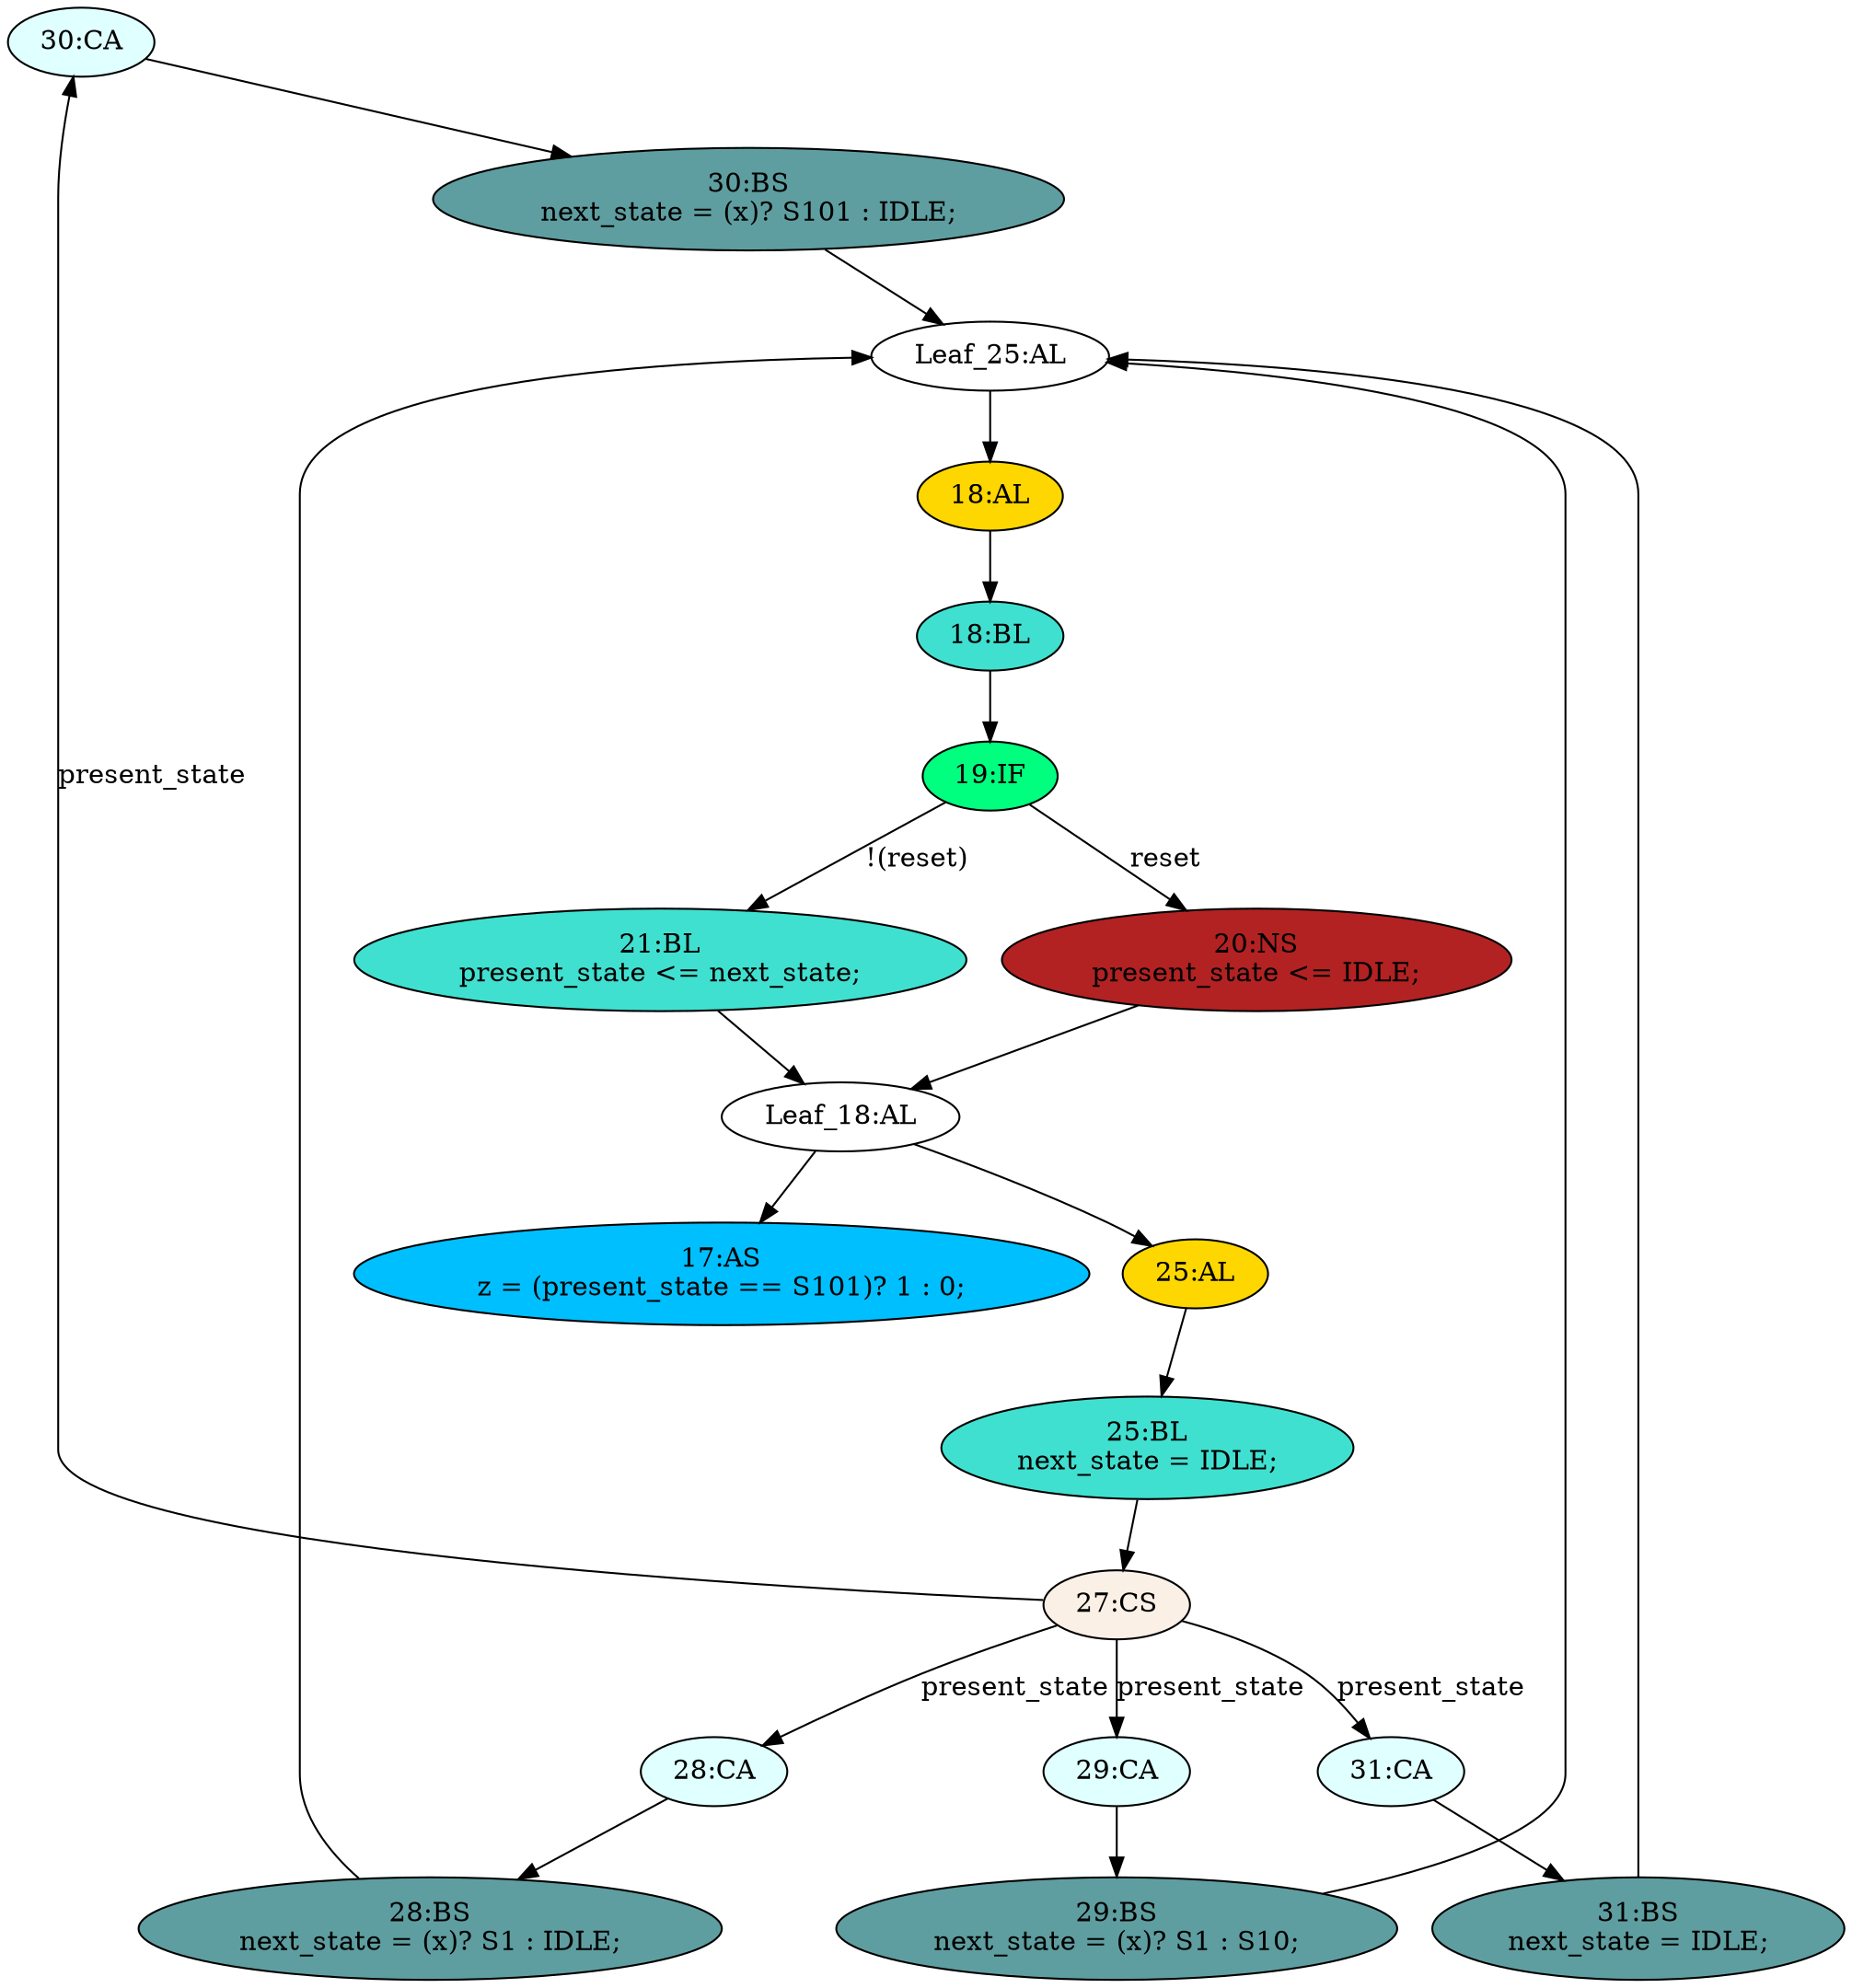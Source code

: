 strict digraph "compose( ,  )" {
	node [label="\N"];
	"30:CA"	[ast="<pyverilog.vparser.ast.Case object at 0x7fc69f518c10>",
		fillcolor=lightcyan,
		label="30:CA",
		statements="[]",
		style=filled,
		typ=Case];
	"30:BS"	[ast="<pyverilog.vparser.ast.BlockingSubstitution object at 0x7fc69f518890>",
		fillcolor=cadetblue,
		label="30:BS
next_state = (x)? S101 : IDLE;",
		statements="[<pyverilog.vparser.ast.BlockingSubstitution object at 0x7fc69f518890>]",
		style=filled,
		typ=BlockingSubstitution];
	"30:CA" -> "30:BS"	[cond="[]",
		lineno=None];
	"Leaf_18:AL"	[def_var="['present_state']",
		label="Leaf_18:AL"];
	"17:AS"	[ast="<pyverilog.vparser.ast.Assign object at 0x7fc69f8a3ed0>",
		def_var="['z']",
		fillcolor=deepskyblue,
		label="17:AS
z = (present_state == S101)? 1 : 0;",
		statements="[]",
		style=filled,
		typ=Assign,
		use_var="['present_state']"];
	"Leaf_18:AL" -> "17:AS";
	"25:AL"	[ast="<pyverilog.vparser.ast.Always object at 0x7fc69f8a6ad0>",
		clk_sens=False,
		fillcolor=gold,
		label="25:AL",
		sens="['x', 'IDLE', 'S10']",
		statements="[]",
		style=filled,
		typ=Always,
		use_var="['x', 'IDLE', 'S10', 'present_state']"];
	"Leaf_18:AL" -> "25:AL";
	"31:CA"	[ast="<pyverilog.vparser.ast.Case object at 0x7fc69f518290>",
		fillcolor=lightcyan,
		label="31:CA",
		statements="[]",
		style=filled,
		typ=Case];
	"31:BS"	[ast="<pyverilog.vparser.ast.BlockingSubstitution object at 0x7fc69f518910>",
		fillcolor=cadetblue,
		label="31:BS
next_state = IDLE;",
		statements="[<pyverilog.vparser.ast.BlockingSubstitution object at 0x7fc69f518910>]",
		style=filled,
		typ=BlockingSubstitution];
	"31:CA" -> "31:BS"	[cond="[]",
		lineno=None];
	"19:IF"	[ast="<pyverilog.vparser.ast.IfStatement object at 0x7fc69f8bd6d0>",
		fillcolor=springgreen,
		label="19:IF",
		statements="[]",
		style=filled,
		typ=IfStatement];
	"20:NS"	[ast="<pyverilog.vparser.ast.NonblockingSubstitution object at 0x7fc69f8bd610>",
		fillcolor=firebrick,
		label="20:NS
present_state <= IDLE;",
		statements="[<pyverilog.vparser.ast.NonblockingSubstitution object at 0x7fc69f8bd610>]",
		style=filled,
		typ=NonblockingSubstitution];
	"19:IF" -> "20:NS"	[cond="['reset']",
		label=reset,
		lineno=19];
	"21:BL"	[ast="<pyverilog.vparser.ast.Block object at 0x7fc69f8a6650>",
		fillcolor=turquoise,
		label="21:BL
present_state <= next_state;",
		statements="[<pyverilog.vparser.ast.NonblockingSubstitution object at 0x7fc69f8a6950>]",
		style=filled,
		typ=Block];
	"19:IF" -> "21:BL"	[cond="['reset']",
		label="!(reset)",
		lineno=19];
	"27:CS"	[ast="<pyverilog.vparser.ast.CaseStatement object at 0x7fc69f518b50>",
		fillcolor=linen,
		label="27:CS",
		statements="[]",
		style=filled,
		typ=CaseStatement];
	"27:CS" -> "30:CA"	[cond="['present_state']",
		label=present_state,
		lineno=27];
	"27:CS" -> "31:CA"	[cond="['present_state']",
		label=present_state,
		lineno=27];
	"29:CA"	[ast="<pyverilog.vparser.ast.Case object at 0x7fc6a11a8ad0>",
		fillcolor=lightcyan,
		label="29:CA",
		statements="[]",
		style=filled,
		typ=Case];
	"27:CS" -> "29:CA"	[cond="['present_state']",
		label=present_state,
		lineno=27];
	"28:CA"	[ast="<pyverilog.vparser.ast.Case object at 0x7fc69f92ae90>",
		fillcolor=lightcyan,
		label="28:CA",
		statements="[]",
		style=filled,
		typ=Case];
	"27:CS" -> "28:CA"	[cond="['present_state']",
		label=present_state,
		lineno=27];
	"18:BL"	[ast="<pyverilog.vparser.ast.Block object at 0x7fc69f8b1450>",
		fillcolor=turquoise,
		label="18:BL",
		statements="[]",
		style=filled,
		typ=Block];
	"18:BL" -> "19:IF"	[cond="[]",
		lineno=None];
	"Leaf_25:AL"	[def_var="['next_state']",
		label="Leaf_25:AL"];
	"18:AL"	[ast="<pyverilog.vparser.ast.Always object at 0x7fc69f84e4d0>",
		clk_sens=True,
		fillcolor=gold,
		label="18:AL",
		sens="['clk']",
		statements="[]",
		style=filled,
		typ=Always,
		use_var="['reset', 'next_state']"];
	"Leaf_25:AL" -> "18:AL";
	"20:NS" -> "Leaf_18:AL"	[cond="[]",
		lineno=None];
	"30:BS" -> "Leaf_25:AL"	[cond="[]",
		lineno=None];
	"18:AL" -> "18:BL"	[cond="[]",
		lineno=None];
	"31:BS" -> "Leaf_25:AL"	[cond="[]",
		lineno=None];
	"28:BS"	[ast="<pyverilog.vparser.ast.BlockingSubstitution object at 0x7fc69f92ad90>",
		fillcolor=cadetblue,
		label="28:BS
next_state = (x)? S1 : IDLE;",
		statements="[<pyverilog.vparser.ast.BlockingSubstitution object at 0x7fc69f92ad90>]",
		style=filled,
		typ=BlockingSubstitution];
	"28:BS" -> "Leaf_25:AL"	[cond="[]",
		lineno=None];
	"25:BL"	[ast="<pyverilog.vparser.ast.Block object at 0x7fc69f8a6290>",
		fillcolor=turquoise,
		label="25:BL
next_state = IDLE;",
		statements="[<pyverilog.vparser.ast.BlockingSubstitution object at 0x7fc69f8a6090>]",
		style=filled,
		typ=Block];
	"25:AL" -> "25:BL"	[cond="[]",
		lineno=None];
	"21:BL" -> "Leaf_18:AL"	[cond="[]",
		lineno=None];
	"29:BS"	[ast="<pyverilog.vparser.ast.BlockingSubstitution object at 0x7fc69f518310>",
		fillcolor=cadetblue,
		label="29:BS
next_state = (x)? S1 : S10;",
		statements="[<pyverilog.vparser.ast.BlockingSubstitution object at 0x7fc69f518310>]",
		style=filled,
		typ=BlockingSubstitution];
	"29:BS" -> "Leaf_25:AL"	[cond="[]",
		lineno=None];
	"29:CA" -> "29:BS"	[cond="[]",
		lineno=None];
	"25:BL" -> "27:CS"	[cond="[]",
		lineno=None];
	"28:CA" -> "28:BS"	[cond="[]",
		lineno=None];
}

